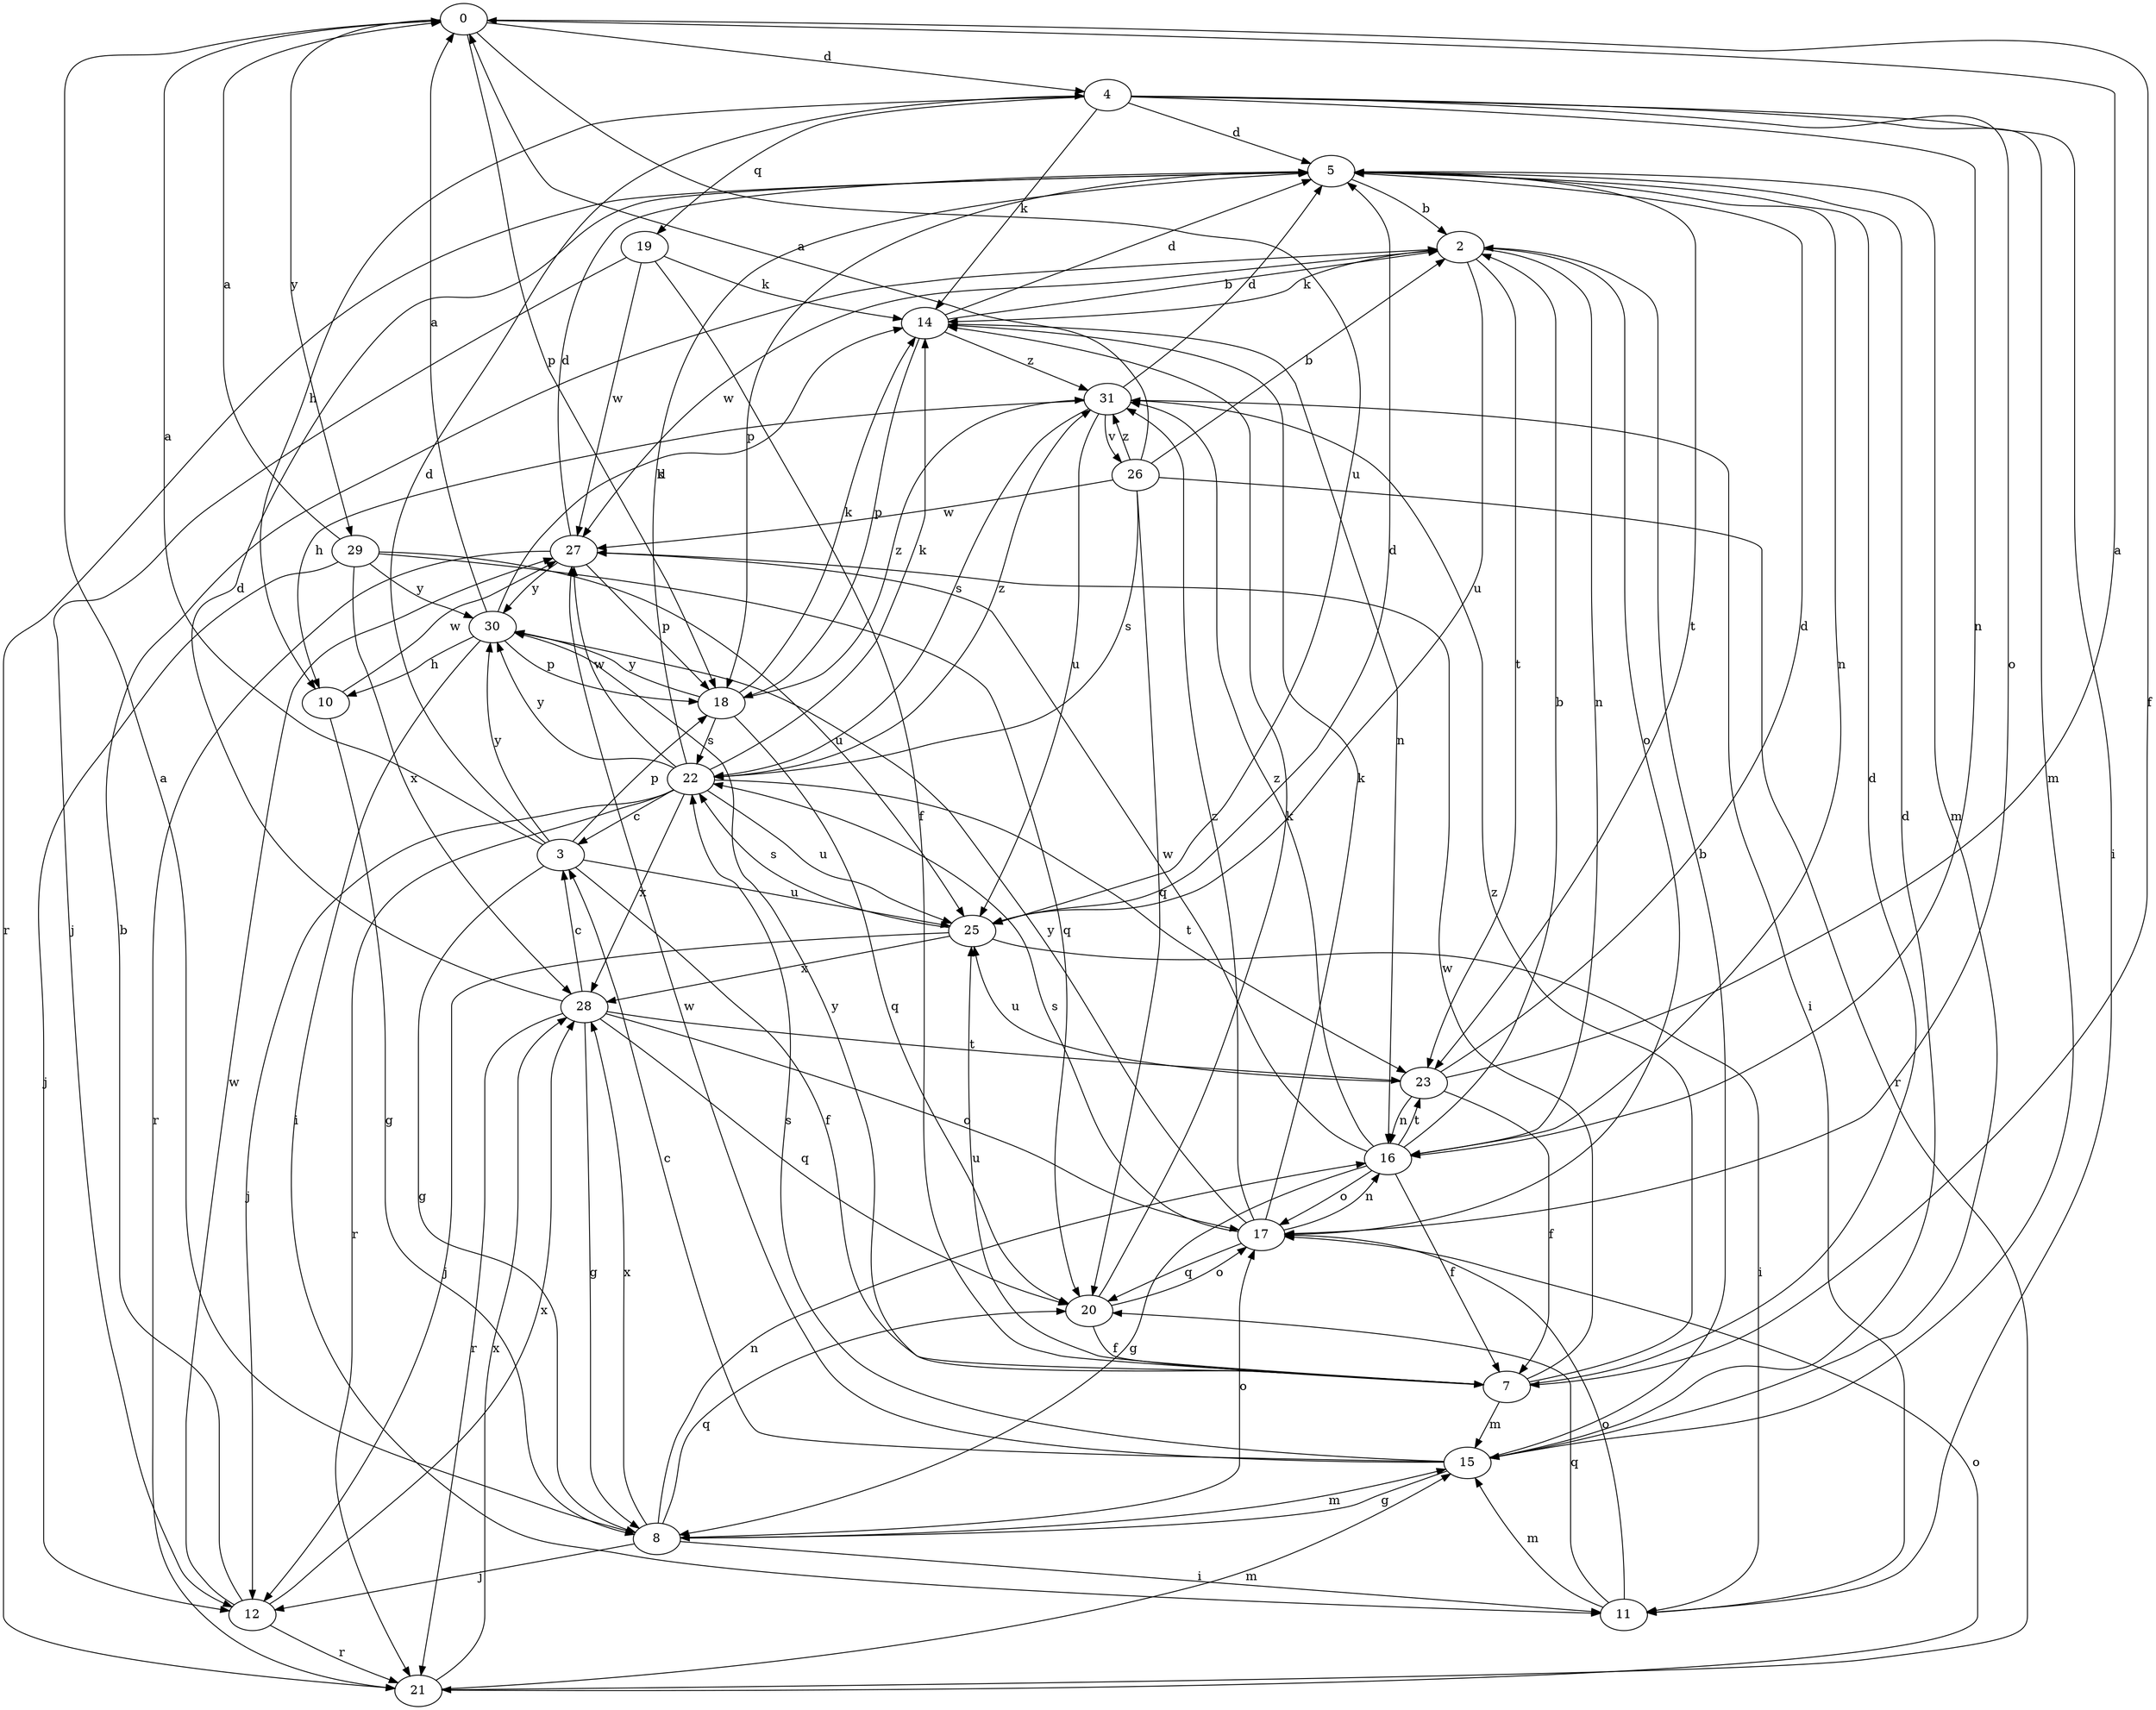 strict digraph  {
0;
2;
3;
4;
5;
7;
8;
10;
11;
12;
14;
15;
16;
17;
18;
19;
20;
21;
22;
23;
25;
26;
27;
28;
29;
30;
31;
0 -> 4  [label=d];
0 -> 7  [label=f];
0 -> 18  [label=p];
0 -> 25  [label=u];
0 -> 29  [label=y];
2 -> 14  [label=k];
2 -> 16  [label=n];
2 -> 17  [label=o];
2 -> 23  [label=t];
2 -> 25  [label=u];
2 -> 27  [label=w];
3 -> 0  [label=a];
3 -> 4  [label=d];
3 -> 7  [label=f];
3 -> 8  [label=g];
3 -> 18  [label=p];
3 -> 25  [label=u];
3 -> 30  [label=y];
4 -> 5  [label=d];
4 -> 10  [label=h];
4 -> 11  [label=i];
4 -> 14  [label=k];
4 -> 15  [label=m];
4 -> 16  [label=n];
4 -> 17  [label=o];
4 -> 19  [label=q];
5 -> 2  [label=b];
5 -> 15  [label=m];
5 -> 16  [label=n];
5 -> 18  [label=p];
5 -> 21  [label=r];
5 -> 23  [label=t];
7 -> 5  [label=d];
7 -> 15  [label=m];
7 -> 25  [label=u];
7 -> 27  [label=w];
7 -> 30  [label=y];
7 -> 31  [label=z];
8 -> 0  [label=a];
8 -> 11  [label=i];
8 -> 12  [label=j];
8 -> 15  [label=m];
8 -> 16  [label=n];
8 -> 17  [label=o];
8 -> 20  [label=q];
8 -> 28  [label=x];
10 -> 8  [label=g];
10 -> 27  [label=w];
11 -> 15  [label=m];
11 -> 17  [label=o];
11 -> 20  [label=q];
12 -> 2  [label=b];
12 -> 21  [label=r];
12 -> 27  [label=w];
12 -> 28  [label=x];
14 -> 2  [label=b];
14 -> 5  [label=d];
14 -> 16  [label=n];
14 -> 18  [label=p];
14 -> 31  [label=z];
15 -> 2  [label=b];
15 -> 3  [label=c];
15 -> 5  [label=d];
15 -> 8  [label=g];
15 -> 22  [label=s];
15 -> 27  [label=w];
16 -> 2  [label=b];
16 -> 7  [label=f];
16 -> 8  [label=g];
16 -> 17  [label=o];
16 -> 23  [label=t];
16 -> 27  [label=w];
16 -> 31  [label=z];
17 -> 14  [label=k];
17 -> 16  [label=n];
17 -> 20  [label=q];
17 -> 22  [label=s];
17 -> 30  [label=y];
17 -> 31  [label=z];
18 -> 14  [label=k];
18 -> 20  [label=q];
18 -> 22  [label=s];
18 -> 30  [label=y];
18 -> 31  [label=z];
19 -> 7  [label=f];
19 -> 12  [label=j];
19 -> 14  [label=k];
19 -> 27  [label=w];
20 -> 7  [label=f];
20 -> 14  [label=k];
20 -> 17  [label=o];
21 -> 15  [label=m];
21 -> 17  [label=o];
21 -> 28  [label=x];
22 -> 3  [label=c];
22 -> 5  [label=d];
22 -> 12  [label=j];
22 -> 14  [label=k];
22 -> 21  [label=r];
22 -> 23  [label=t];
22 -> 25  [label=u];
22 -> 27  [label=w];
22 -> 28  [label=x];
22 -> 30  [label=y];
22 -> 31  [label=z];
23 -> 0  [label=a];
23 -> 5  [label=d];
23 -> 7  [label=f];
23 -> 16  [label=n];
23 -> 25  [label=u];
25 -> 5  [label=d];
25 -> 11  [label=i];
25 -> 12  [label=j];
25 -> 22  [label=s];
25 -> 28  [label=x];
26 -> 0  [label=a];
26 -> 2  [label=b];
26 -> 20  [label=q];
26 -> 21  [label=r];
26 -> 22  [label=s];
26 -> 27  [label=w];
26 -> 31  [label=z];
27 -> 5  [label=d];
27 -> 18  [label=p];
27 -> 21  [label=r];
27 -> 30  [label=y];
28 -> 3  [label=c];
28 -> 5  [label=d];
28 -> 8  [label=g];
28 -> 17  [label=o];
28 -> 20  [label=q];
28 -> 21  [label=r];
28 -> 23  [label=t];
29 -> 0  [label=a];
29 -> 12  [label=j];
29 -> 20  [label=q];
29 -> 25  [label=u];
29 -> 28  [label=x];
29 -> 30  [label=y];
30 -> 0  [label=a];
30 -> 10  [label=h];
30 -> 11  [label=i];
30 -> 14  [label=k];
30 -> 18  [label=p];
31 -> 5  [label=d];
31 -> 10  [label=h];
31 -> 11  [label=i];
31 -> 22  [label=s];
31 -> 25  [label=u];
31 -> 26  [label=v];
}
